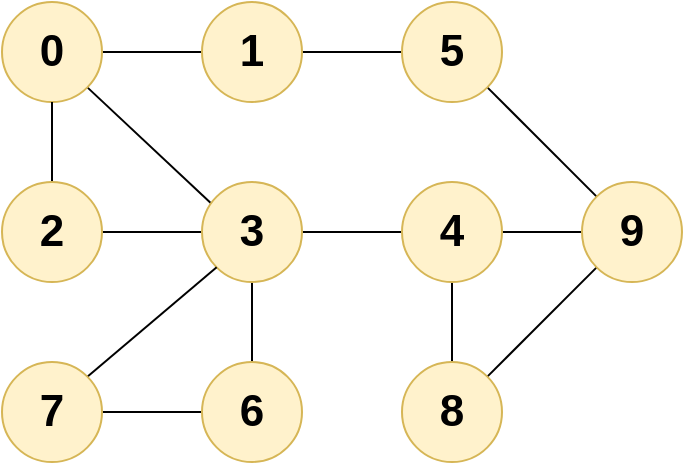 <mxfile version="20.3.0" type="device"><diagram id="C2HEj8s1JAcgYbIjPdRO" name="第 1 页"><mxGraphModel dx="594" dy="446" grid="1" gridSize="10" guides="1" tooltips="1" connect="1" arrows="1" fold="1" page="1" pageScale="1" pageWidth="827" pageHeight="1169" background="none" math="0" shadow="0"><root><mxCell id="0"/><mxCell id="1" parent="0"/><mxCell id="mtV3q8NTmzde5D-VK4a1-3" value="" style="rounded=1;orthogonalLoop=1;jettySize=auto;html=1;fontSize=22;sketch=0;shadow=0;endArrow=none;endFill=0;" parent="1" source="mtV3q8NTmzde5D-VK4a1-1" target="mtV3q8NTmzde5D-VK4a1-2" edge="1"><mxGeometry relative="1" as="geometry"/></mxCell><mxCell id="XIj5HPs22sySu2o2AT2u-12" style="edgeStyle=none;rounded=1;sketch=0;orthogonalLoop=1;jettySize=auto;html=1;exitX=1;exitY=1;exitDx=0;exitDy=0;entryX=0.122;entryY=0.242;entryDx=0;entryDy=0;entryPerimeter=0;shadow=0;endArrow=none;endFill=0;" edge="1" parent="1" source="mtV3q8NTmzde5D-VK4a1-1" target="XIj5HPs22sySu2o2AT2u-10"><mxGeometry relative="1" as="geometry"/></mxCell><mxCell id="mtV3q8NTmzde5D-VK4a1-1" value="&lt;b&gt;&lt;font style=&quot;font-size: 22px;&quot;&gt;0&lt;/font&gt;&lt;/b&gt;" style="ellipse;whiteSpace=wrap;html=1;aspect=fixed;fillColor=#fff2cc;strokeColor=#d6b656;" parent="1" vertex="1"><mxGeometry x="50" y="30" width="50" height="50" as="geometry"/></mxCell><mxCell id="XIj5HPs22sySu2o2AT2u-16" value="" style="edgeStyle=none;rounded=1;sketch=0;orthogonalLoop=1;jettySize=auto;html=1;shadow=0;endArrow=none;endFill=0;" edge="1" parent="1" source="mtV3q8NTmzde5D-VK4a1-2" target="XIj5HPs22sySu2o2AT2u-15"><mxGeometry relative="1" as="geometry"/></mxCell><mxCell id="mtV3q8NTmzde5D-VK4a1-2" value="&lt;b&gt;&lt;font style=&quot;font-size: 22px;&quot;&gt;1&lt;/font&gt;&lt;/b&gt;" style="ellipse;whiteSpace=wrap;html=1;aspect=fixed;fillColor=#fff2cc;strokeColor=#d6b656;" parent="1" vertex="1"><mxGeometry x="150" y="30" width="50" height="50" as="geometry"/></mxCell><mxCell id="XIj5HPs22sySu2o2AT2u-9" style="rounded=1;sketch=0;orthogonalLoop=1;jettySize=auto;html=1;exitX=0.5;exitY=0;exitDx=0;exitDy=0;entryX=0.5;entryY=1;entryDx=0;entryDy=0;shadow=0;endArrow=none;endFill=0;" edge="1" parent="1" source="XIj5HPs22sySu2o2AT2u-1" target="mtV3q8NTmzde5D-VK4a1-1"><mxGeometry relative="1" as="geometry"/></mxCell><mxCell id="XIj5HPs22sySu2o2AT2u-11" value="" style="edgeStyle=none;rounded=1;sketch=0;orthogonalLoop=1;jettySize=auto;html=1;shadow=0;endArrow=none;endFill=0;" edge="1" parent="1" source="XIj5HPs22sySu2o2AT2u-1" target="XIj5HPs22sySu2o2AT2u-10"><mxGeometry relative="1" as="geometry"/></mxCell><mxCell id="XIj5HPs22sySu2o2AT2u-1" value="&lt;b&gt;&lt;font style=&quot;font-size: 22px;&quot;&gt;2&lt;/font&gt;&lt;/b&gt;" style="ellipse;whiteSpace=wrap;html=1;aspect=fixed;fillColor=#fff2cc;strokeColor=#d6b656;" vertex="1" parent="1"><mxGeometry x="50" y="120" width="50" height="50" as="geometry"/></mxCell><mxCell id="XIj5HPs22sySu2o2AT2u-14" value="" style="edgeStyle=none;rounded=1;sketch=0;orthogonalLoop=1;jettySize=auto;html=1;shadow=0;endArrow=none;endFill=0;" edge="1" parent="1" source="XIj5HPs22sySu2o2AT2u-10" target="XIj5HPs22sySu2o2AT2u-13"><mxGeometry relative="1" as="geometry"/></mxCell><mxCell id="XIj5HPs22sySu2o2AT2u-18" value="" style="edgeStyle=none;rounded=1;sketch=0;orthogonalLoop=1;jettySize=auto;html=1;shadow=0;endArrow=none;endFill=0;" edge="1" parent="1" source="XIj5HPs22sySu2o2AT2u-10" target="XIj5HPs22sySu2o2AT2u-17"><mxGeometry relative="1" as="geometry"/></mxCell><mxCell id="XIj5HPs22sySu2o2AT2u-10" value="&lt;b&gt;&lt;font style=&quot;font-size: 22px;&quot;&gt;3&lt;/font&gt;&lt;/b&gt;" style="ellipse;whiteSpace=wrap;html=1;aspect=fixed;fillColor=#fff2cc;strokeColor=#d6b656;" vertex="1" parent="1"><mxGeometry x="150" y="120" width="50" height="50" as="geometry"/></mxCell><mxCell id="XIj5HPs22sySu2o2AT2u-23" value="" style="edgeStyle=none;rounded=1;sketch=0;orthogonalLoop=1;jettySize=auto;html=1;shadow=0;endArrow=none;endFill=0;" edge="1" parent="1" source="XIj5HPs22sySu2o2AT2u-13" target="XIj5HPs22sySu2o2AT2u-22"><mxGeometry relative="1" as="geometry"/></mxCell><mxCell id="XIj5HPs22sySu2o2AT2u-25" value="" style="edgeStyle=none;rounded=1;sketch=0;orthogonalLoop=1;jettySize=auto;html=1;shadow=0;endArrow=none;endFill=0;" edge="1" parent="1" source="XIj5HPs22sySu2o2AT2u-13" target="XIj5HPs22sySu2o2AT2u-24"><mxGeometry relative="1" as="geometry"/></mxCell><mxCell id="XIj5HPs22sySu2o2AT2u-13" value="&lt;b&gt;&lt;font style=&quot;font-size: 22px;&quot;&gt;4&lt;/font&gt;&lt;/b&gt;" style="ellipse;whiteSpace=wrap;html=1;aspect=fixed;fillColor=#fff2cc;strokeColor=#d6b656;" vertex="1" parent="1"><mxGeometry x="250" y="120" width="50" height="50" as="geometry"/></mxCell><mxCell id="XIj5HPs22sySu2o2AT2u-26" style="edgeStyle=none;rounded=1;sketch=0;orthogonalLoop=1;jettySize=auto;html=1;exitX=1;exitY=1;exitDx=0;exitDy=0;entryX=0;entryY=0;entryDx=0;entryDy=0;shadow=0;endArrow=none;endFill=0;" edge="1" parent="1" source="XIj5HPs22sySu2o2AT2u-15" target="XIj5HPs22sySu2o2AT2u-24"><mxGeometry relative="1" as="geometry"/></mxCell><mxCell id="XIj5HPs22sySu2o2AT2u-15" value="&lt;b&gt;&lt;font style=&quot;font-size: 22px;&quot;&gt;5&lt;/font&gt;&lt;/b&gt;" style="ellipse;whiteSpace=wrap;html=1;aspect=fixed;fillColor=#fff2cc;strokeColor=#d6b656;" vertex="1" parent="1"><mxGeometry x="250" y="30" width="50" height="50" as="geometry"/></mxCell><mxCell id="XIj5HPs22sySu2o2AT2u-20" value="" style="edgeStyle=none;rounded=1;sketch=0;orthogonalLoop=1;jettySize=auto;html=1;shadow=0;endArrow=none;endFill=0;" edge="1" parent="1" source="XIj5HPs22sySu2o2AT2u-17" target="XIj5HPs22sySu2o2AT2u-19"><mxGeometry relative="1" as="geometry"/></mxCell><mxCell id="XIj5HPs22sySu2o2AT2u-17" value="&lt;b&gt;&lt;font style=&quot;font-size: 22px;&quot;&gt;6&lt;/font&gt;&lt;/b&gt;" style="ellipse;whiteSpace=wrap;html=1;aspect=fixed;fillColor=#fff2cc;strokeColor=#d6b656;" vertex="1" parent="1"><mxGeometry x="150" y="210" width="50" height="50" as="geometry"/></mxCell><mxCell id="XIj5HPs22sySu2o2AT2u-21" style="edgeStyle=none;rounded=1;sketch=0;orthogonalLoop=1;jettySize=auto;html=1;exitX=1;exitY=0;exitDx=0;exitDy=0;entryX=0;entryY=1;entryDx=0;entryDy=0;shadow=0;endArrow=none;endFill=0;" edge="1" parent="1" source="XIj5HPs22sySu2o2AT2u-19" target="XIj5HPs22sySu2o2AT2u-10"><mxGeometry relative="1" as="geometry"/></mxCell><mxCell id="XIj5HPs22sySu2o2AT2u-19" value="&lt;b&gt;&lt;font style=&quot;font-size: 22px;&quot;&gt;7&lt;/font&gt;&lt;/b&gt;" style="ellipse;whiteSpace=wrap;html=1;aspect=fixed;fillColor=#fff2cc;strokeColor=#d6b656;" vertex="1" parent="1"><mxGeometry x="50" y="210" width="50" height="50" as="geometry"/></mxCell><mxCell id="XIj5HPs22sySu2o2AT2u-27" style="edgeStyle=none;rounded=1;sketch=0;orthogonalLoop=1;jettySize=auto;html=1;exitX=1;exitY=0;exitDx=0;exitDy=0;entryX=0;entryY=1;entryDx=0;entryDy=0;shadow=0;endArrow=none;endFill=0;" edge="1" parent="1" source="XIj5HPs22sySu2o2AT2u-22" target="XIj5HPs22sySu2o2AT2u-24"><mxGeometry relative="1" as="geometry"/></mxCell><mxCell id="XIj5HPs22sySu2o2AT2u-22" value="&lt;b&gt;&lt;font style=&quot;font-size: 22px;&quot;&gt;8&lt;/font&gt;&lt;/b&gt;" style="ellipse;whiteSpace=wrap;html=1;aspect=fixed;fillColor=#fff2cc;strokeColor=#d6b656;" vertex="1" parent="1"><mxGeometry x="250" y="210" width="50" height="50" as="geometry"/></mxCell><mxCell id="XIj5HPs22sySu2o2AT2u-24" value="&lt;b&gt;&lt;font style=&quot;font-size: 22px;&quot;&gt;9&lt;/font&gt;&lt;/b&gt;" style="ellipse;whiteSpace=wrap;html=1;aspect=fixed;fillColor=#fff2cc;strokeColor=#d6b656;" vertex="1" parent="1"><mxGeometry x="340" y="120" width="50" height="50" as="geometry"/></mxCell></root></mxGraphModel></diagram></mxfile>